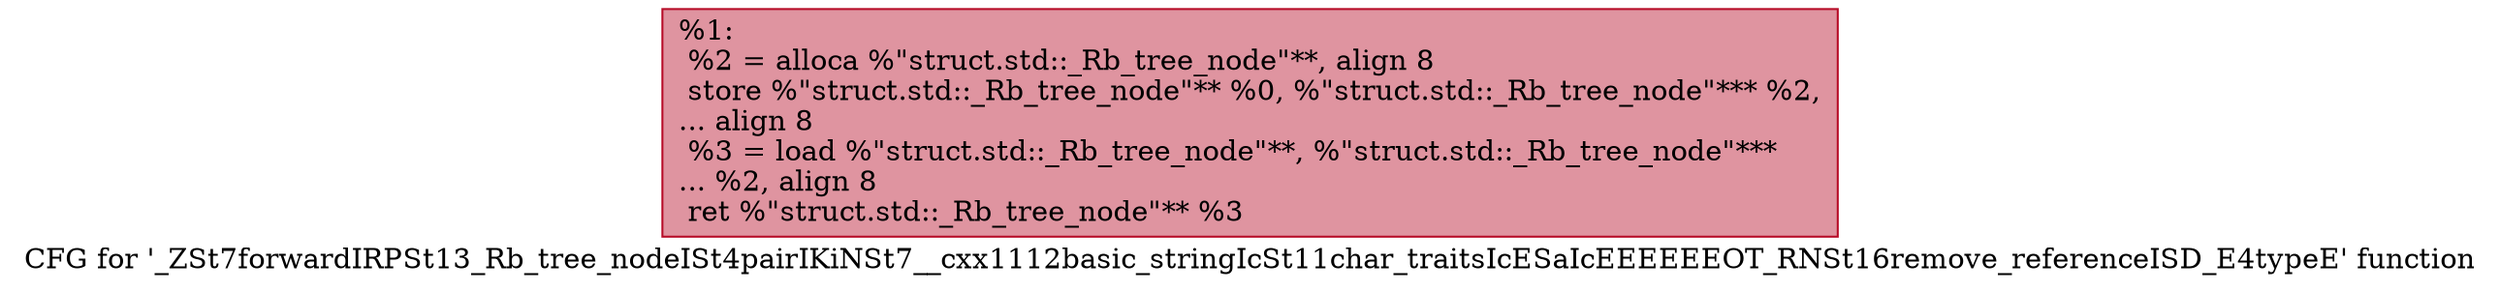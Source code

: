 digraph "CFG for '_ZSt7forwardIRPSt13_Rb_tree_nodeISt4pairIKiNSt7__cxx1112basic_stringIcSt11char_traitsIcESaIcEEEEEEOT_RNSt16remove_referenceISD_E4typeE' function" {
	label="CFG for '_ZSt7forwardIRPSt13_Rb_tree_nodeISt4pairIKiNSt7__cxx1112basic_stringIcSt11char_traitsIcESaIcEEEEEEOT_RNSt16remove_referenceISD_E4typeE' function";

	Node0x561d2df59530 [shape=record,color="#b70d28ff", style=filled, fillcolor="#b70d2870",label="{%1:\l  %2 = alloca %\"struct.std::_Rb_tree_node\"**, align 8\l  store %\"struct.std::_Rb_tree_node\"** %0, %\"struct.std::_Rb_tree_node\"*** %2,\l... align 8\l  %3 = load %\"struct.std::_Rb_tree_node\"**, %\"struct.std::_Rb_tree_node\"***\l... %2, align 8\l  ret %\"struct.std::_Rb_tree_node\"** %3\l}"];
}
